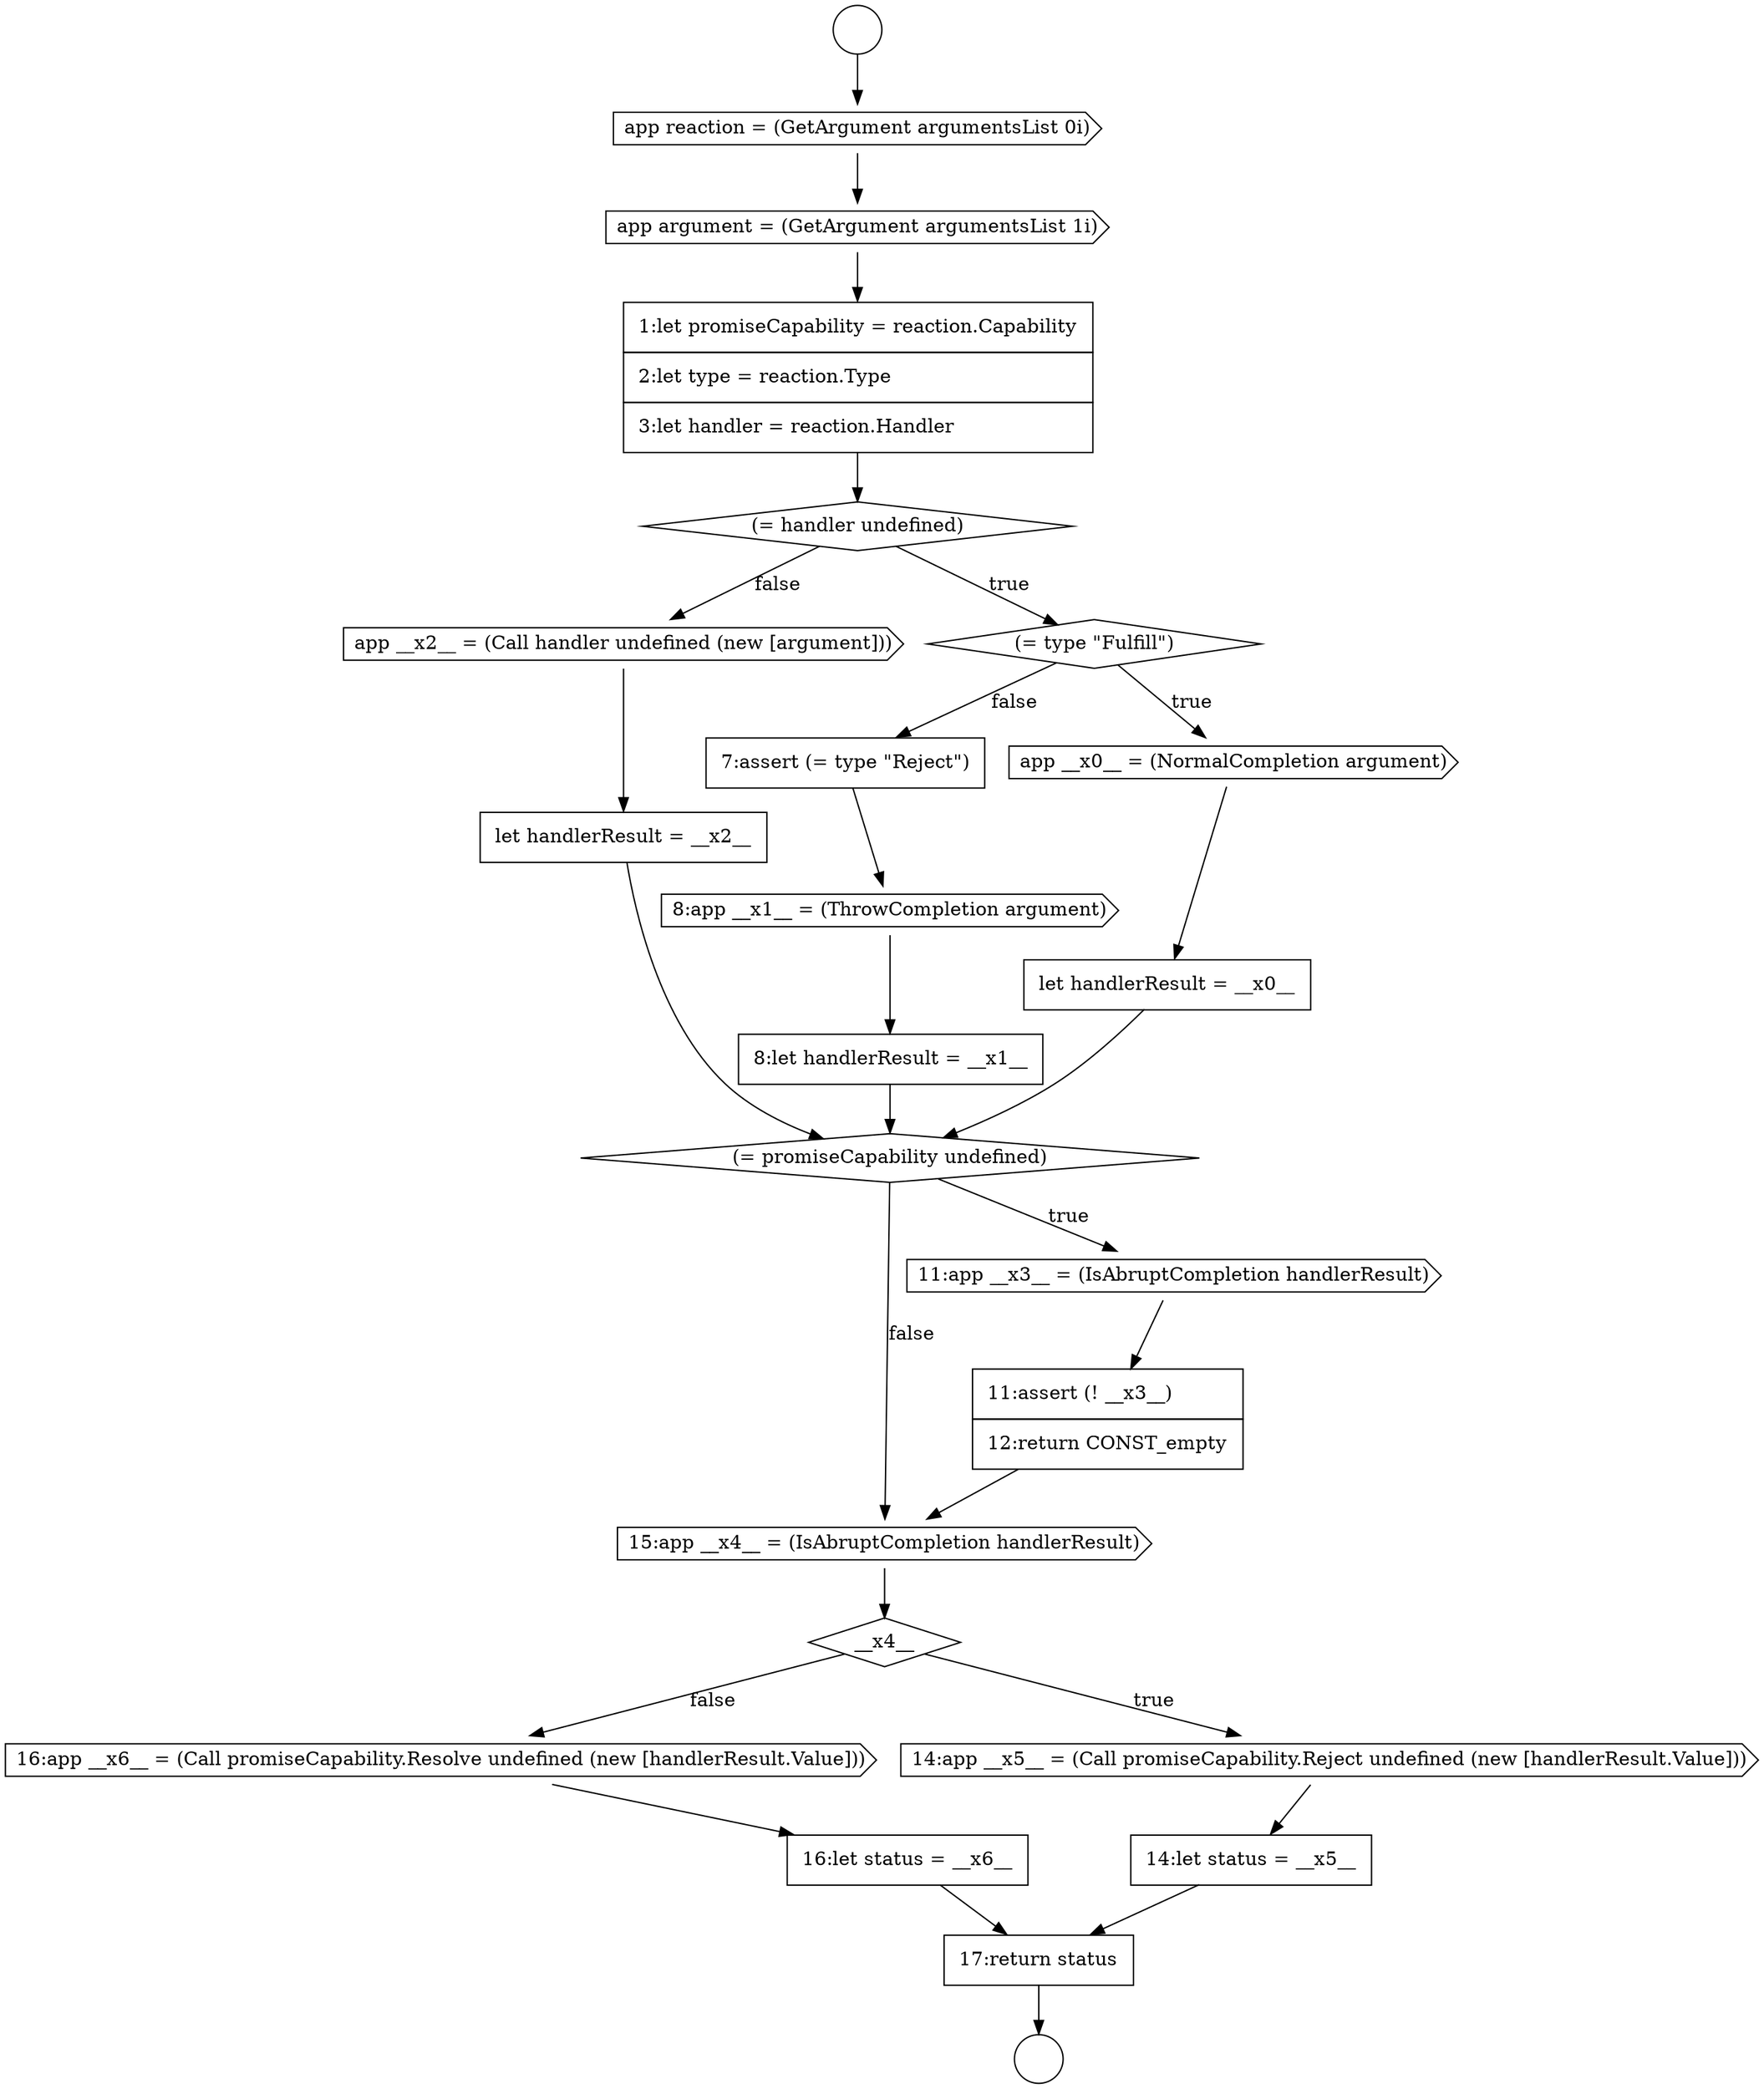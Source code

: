 digraph {
  node17569 [shape=none, margin=0, label=<<font color="black">
    <table border="0" cellborder="1" cellspacing="0" cellpadding="10">
      <tr><td align="left">17:return status</td></tr>
    </table>
  </font>> color="black" fillcolor="white" style=filled]
  node17556 [shape=cds, label=<<font color="black">8:app __x1__ = (ThrowCompletion argument)</font>> color="black" fillcolor="white" style=filled]
  node17560 [shape=diamond, label=<<font color="black">(= promiseCapability undefined)</font>> color="black" fillcolor="white" style=filled]
  node17562 [shape=none, margin=0, label=<<font color="black">
    <table border="0" cellborder="1" cellspacing="0" cellpadding="10">
      <tr><td align="left">11:assert (! __x3__)</td></tr>
      <tr><td align="left">12:return CONST_empty</td></tr>
    </table>
  </font>> color="black" fillcolor="white" style=filled]
  node17555 [shape=none, margin=0, label=<<font color="black">
    <table border="0" cellborder="1" cellspacing="0" cellpadding="10">
      <tr><td align="left">7:assert (= type &quot;Reject&quot;)</td></tr>
    </table>
  </font>> color="black" fillcolor="white" style=filled]
  node17567 [shape=cds, label=<<font color="black">16:app __x6__ = (Call promiseCapability.Resolve undefined (new [handlerResult.Value]))</font>> color="black" fillcolor="white" style=filled]
  node17550 [shape=none, margin=0, label=<<font color="black">
    <table border="0" cellborder="1" cellspacing="0" cellpadding="10">
      <tr><td align="left">1:let promiseCapability = reaction.Capability</td></tr>
      <tr><td align="left">2:let type = reaction.Type</td></tr>
      <tr><td align="left">3:let handler = reaction.Handler</td></tr>
    </table>
  </font>> color="black" fillcolor="white" style=filled]
  node17563 [shape=cds, label=<<font color="black">15:app __x4__ = (IsAbruptCompletion handlerResult)</font>> color="black" fillcolor="white" style=filled]
  node17568 [shape=none, margin=0, label=<<font color="black">
    <table border="0" cellborder="1" cellspacing="0" cellpadding="10">
      <tr><td align="left">16:let status = __x6__</td></tr>
    </table>
  </font>> color="black" fillcolor="white" style=filled]
  node17554 [shape=none, margin=0, label=<<font color="black">
    <table border="0" cellborder="1" cellspacing="0" cellpadding="10">
      <tr><td align="left">let handlerResult = __x0__</td></tr>
    </table>
  </font>> color="black" fillcolor="white" style=filled]
  node17547 [shape=circle label=" " color="black" fillcolor="white" style=filled]
  node17558 [shape=cds, label=<<font color="black">app __x2__ = (Call handler undefined (new [argument]))</font>> color="black" fillcolor="white" style=filled]
  node17552 [shape=diamond, label=<<font color="black">(= type &quot;Fulfill&quot;)</font>> color="black" fillcolor="white" style=filled]
  node17553 [shape=cds, label=<<font color="black">app __x0__ = (NormalCompletion argument)</font>> color="black" fillcolor="white" style=filled]
  node17565 [shape=cds, label=<<font color="black">14:app __x5__ = (Call promiseCapability.Reject undefined (new [handlerResult.Value]))</font>> color="black" fillcolor="white" style=filled]
  node17561 [shape=cds, label=<<font color="black">11:app __x3__ = (IsAbruptCompletion handlerResult)</font>> color="black" fillcolor="white" style=filled]
  node17566 [shape=none, margin=0, label=<<font color="black">
    <table border="0" cellborder="1" cellspacing="0" cellpadding="10">
      <tr><td align="left">14:let status = __x5__</td></tr>
    </table>
  </font>> color="black" fillcolor="white" style=filled]
  node17549 [shape=cds, label=<<font color="black">app argument = (GetArgument argumentsList 1i)</font>> color="black" fillcolor="white" style=filled]
  node17546 [shape=circle label=" " color="black" fillcolor="white" style=filled]
  node17559 [shape=none, margin=0, label=<<font color="black">
    <table border="0" cellborder="1" cellspacing="0" cellpadding="10">
      <tr><td align="left">let handlerResult = __x2__</td></tr>
    </table>
  </font>> color="black" fillcolor="white" style=filled]
  node17564 [shape=diamond, label=<<font color="black">__x4__</font>> color="black" fillcolor="white" style=filled]
  node17551 [shape=diamond, label=<<font color="black">(= handler undefined)</font>> color="black" fillcolor="white" style=filled]
  node17548 [shape=cds, label=<<font color="black">app reaction = (GetArgument argumentsList 0i)</font>> color="black" fillcolor="white" style=filled]
  node17557 [shape=none, margin=0, label=<<font color="black">
    <table border="0" cellborder="1" cellspacing="0" cellpadding="10">
      <tr><td align="left">8:let handlerResult = __x1__</td></tr>
    </table>
  </font>> color="black" fillcolor="white" style=filled]
  node17558 -> node17559 [ color="black"]
  node17557 -> node17560 [ color="black"]
  node17568 -> node17569 [ color="black"]
  node17553 -> node17554 [ color="black"]
  node17559 -> node17560 [ color="black"]
  node17554 -> node17560 [ color="black"]
  node17566 -> node17569 [ color="black"]
  node17567 -> node17568 [ color="black"]
  node17561 -> node17562 [ color="black"]
  node17556 -> node17557 [ color="black"]
  node17564 -> node17565 [label=<<font color="black">true</font>> color="black"]
  node17564 -> node17567 [label=<<font color="black">false</font>> color="black"]
  node17565 -> node17566 [ color="black"]
  node17562 -> node17563 [ color="black"]
  node17550 -> node17551 [ color="black"]
  node17548 -> node17549 [ color="black"]
  node17546 -> node17548 [ color="black"]
  node17552 -> node17553 [label=<<font color="black">true</font>> color="black"]
  node17552 -> node17555 [label=<<font color="black">false</font>> color="black"]
  node17563 -> node17564 [ color="black"]
  node17551 -> node17552 [label=<<font color="black">true</font>> color="black"]
  node17551 -> node17558 [label=<<font color="black">false</font>> color="black"]
  node17555 -> node17556 [ color="black"]
  node17569 -> node17547 [ color="black"]
  node17549 -> node17550 [ color="black"]
  node17560 -> node17561 [label=<<font color="black">true</font>> color="black"]
  node17560 -> node17563 [label=<<font color="black">false</font>> color="black"]
}
